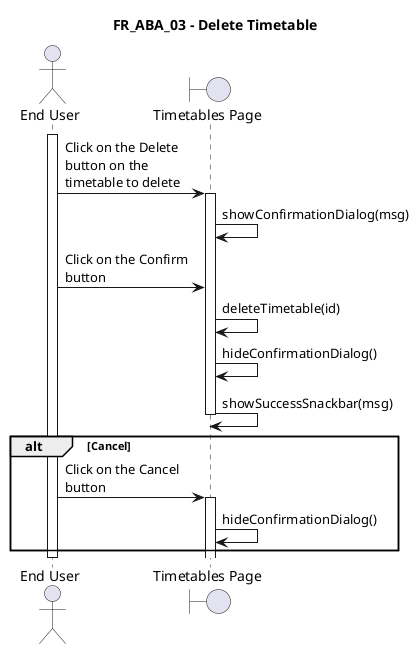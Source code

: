 @startuml FR_ABA_03
title FR_ABA_03 - Delete Timetable
skinparam maxMessageSize 125

actor "End User" as eu
boundary "Timetables Page" as fe
' control "TimetableController" as ct
' entity "Timetable" as en
' database "Database" as db

activate eu

eu -> fe ++ : Click on the Delete button on the timetable to delete
fe -> fe : showConfirmationDialog(msg)
eu -> fe : Click on the Confirm button

fe -> fe : deleteTimetable(id)
fe -> fe : hideConfirmationDialog()
fe -> fe -- : showSuccessSnackbar(msg)

alt Cancel
    eu -> fe ++ : Click on the Cancel button
    fe -> fe : hideConfirmationDialog()
end



deactivate eu

@enduml